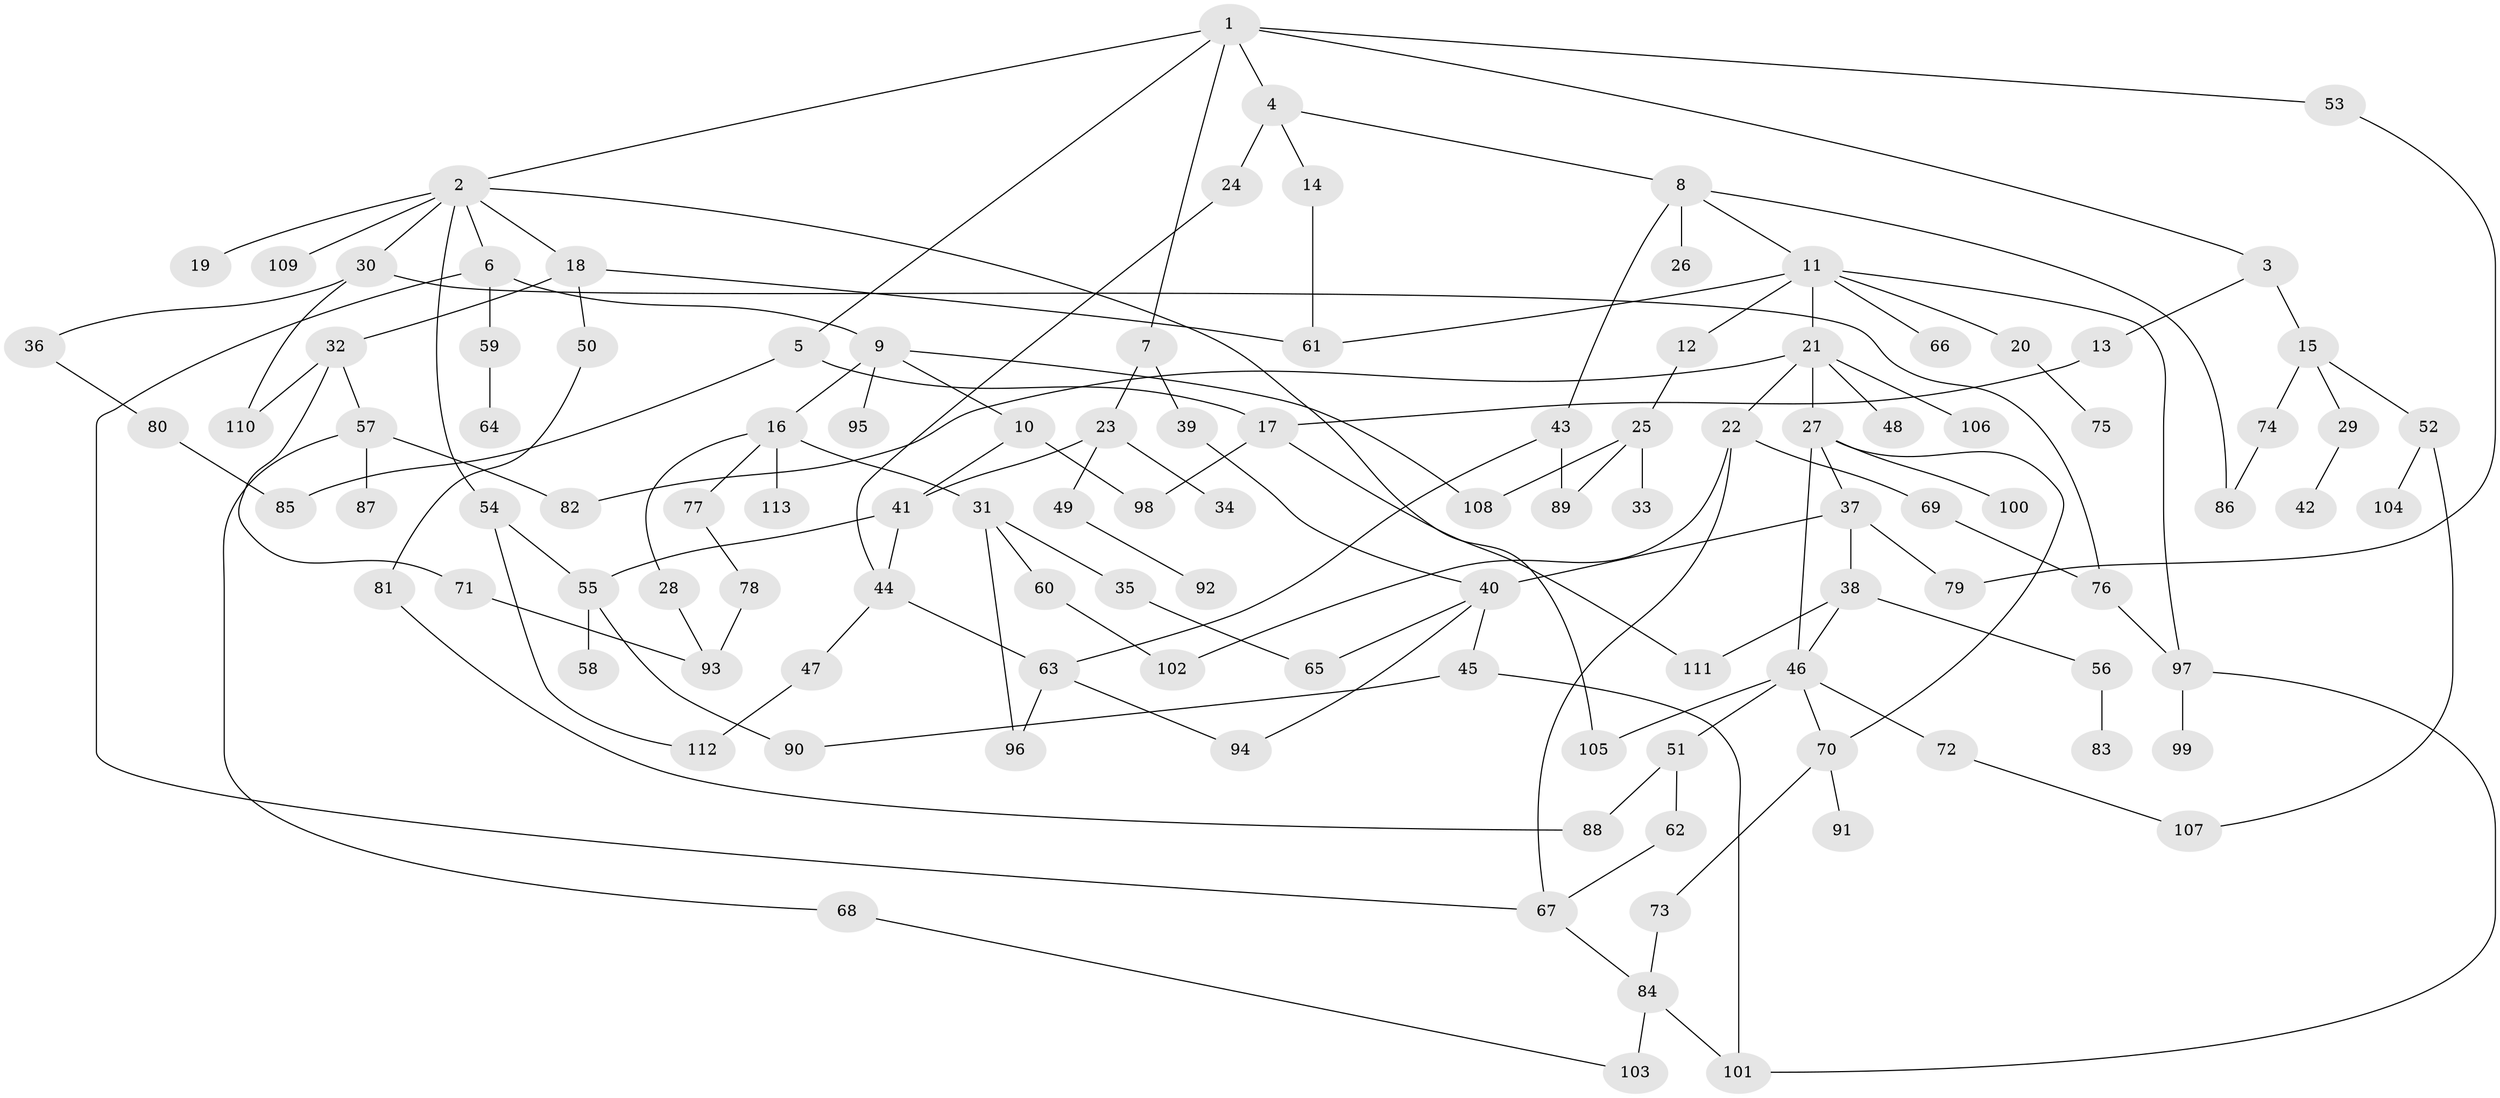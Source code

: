 // coarse degree distribution, {8: 0.039473684210526314, 3: 0.15789473684210525, 4: 0.15789473684210525, 5: 0.039473684210526314, 6: 0.06578947368421052, 11: 0.013157894736842105, 2: 0.2894736842105263, 1: 0.23684210526315788}
// Generated by graph-tools (version 1.1) at 2025/41/03/06/25 10:41:28]
// undirected, 113 vertices, 150 edges
graph export_dot {
graph [start="1"]
  node [color=gray90,style=filled];
  1;
  2;
  3;
  4;
  5;
  6;
  7;
  8;
  9;
  10;
  11;
  12;
  13;
  14;
  15;
  16;
  17;
  18;
  19;
  20;
  21;
  22;
  23;
  24;
  25;
  26;
  27;
  28;
  29;
  30;
  31;
  32;
  33;
  34;
  35;
  36;
  37;
  38;
  39;
  40;
  41;
  42;
  43;
  44;
  45;
  46;
  47;
  48;
  49;
  50;
  51;
  52;
  53;
  54;
  55;
  56;
  57;
  58;
  59;
  60;
  61;
  62;
  63;
  64;
  65;
  66;
  67;
  68;
  69;
  70;
  71;
  72;
  73;
  74;
  75;
  76;
  77;
  78;
  79;
  80;
  81;
  82;
  83;
  84;
  85;
  86;
  87;
  88;
  89;
  90;
  91;
  92;
  93;
  94;
  95;
  96;
  97;
  98;
  99;
  100;
  101;
  102;
  103;
  104;
  105;
  106;
  107;
  108;
  109;
  110;
  111;
  112;
  113;
  1 -- 2;
  1 -- 3;
  1 -- 4;
  1 -- 5;
  1 -- 7;
  1 -- 53;
  2 -- 6;
  2 -- 18;
  2 -- 19;
  2 -- 30;
  2 -- 54;
  2 -- 109;
  2 -- 105;
  3 -- 13;
  3 -- 15;
  4 -- 8;
  4 -- 14;
  4 -- 24;
  5 -- 85;
  5 -- 17;
  6 -- 9;
  6 -- 59;
  6 -- 67;
  7 -- 23;
  7 -- 39;
  8 -- 11;
  8 -- 26;
  8 -- 43;
  8 -- 86;
  9 -- 10;
  9 -- 16;
  9 -- 95;
  9 -- 108;
  10 -- 41;
  10 -- 98;
  11 -- 12;
  11 -- 20;
  11 -- 21;
  11 -- 61;
  11 -- 66;
  11 -- 97;
  12 -- 25;
  13 -- 17;
  14 -- 61;
  15 -- 29;
  15 -- 52;
  15 -- 74;
  16 -- 28;
  16 -- 31;
  16 -- 77;
  16 -- 113;
  17 -- 98;
  17 -- 111;
  18 -- 32;
  18 -- 50;
  18 -- 61;
  20 -- 75;
  21 -- 22;
  21 -- 27;
  21 -- 48;
  21 -- 82;
  21 -- 106;
  22 -- 69;
  22 -- 67;
  22 -- 102;
  23 -- 34;
  23 -- 41;
  23 -- 49;
  24 -- 44;
  25 -- 33;
  25 -- 89;
  25 -- 108;
  27 -- 37;
  27 -- 70;
  27 -- 100;
  27 -- 46;
  28 -- 93;
  29 -- 42;
  30 -- 36;
  30 -- 76;
  30 -- 110;
  31 -- 35;
  31 -- 60;
  31 -- 96;
  32 -- 57;
  32 -- 71;
  32 -- 110;
  35 -- 65;
  36 -- 80;
  37 -- 38;
  37 -- 40;
  37 -- 79;
  38 -- 46;
  38 -- 56;
  38 -- 111;
  39 -- 40;
  40 -- 45;
  40 -- 65;
  40 -- 94;
  41 -- 55;
  41 -- 44;
  43 -- 63;
  43 -- 89;
  44 -- 47;
  44 -- 63;
  45 -- 90;
  45 -- 101;
  46 -- 51;
  46 -- 72;
  46 -- 105;
  46 -- 70;
  47 -- 112;
  49 -- 92;
  50 -- 81;
  51 -- 62;
  51 -- 88;
  52 -- 104;
  52 -- 107;
  53 -- 79;
  54 -- 55;
  54 -- 112;
  55 -- 58;
  55 -- 90;
  56 -- 83;
  57 -- 68;
  57 -- 87;
  57 -- 82;
  59 -- 64;
  60 -- 102;
  62 -- 67;
  63 -- 96;
  63 -- 94;
  67 -- 84;
  68 -- 103;
  69 -- 76;
  70 -- 73;
  70 -- 91;
  71 -- 93;
  72 -- 107;
  73 -- 84;
  74 -- 86;
  76 -- 97;
  77 -- 78;
  78 -- 93;
  80 -- 85;
  81 -- 88;
  84 -- 101;
  84 -- 103;
  97 -- 99;
  97 -- 101;
}
